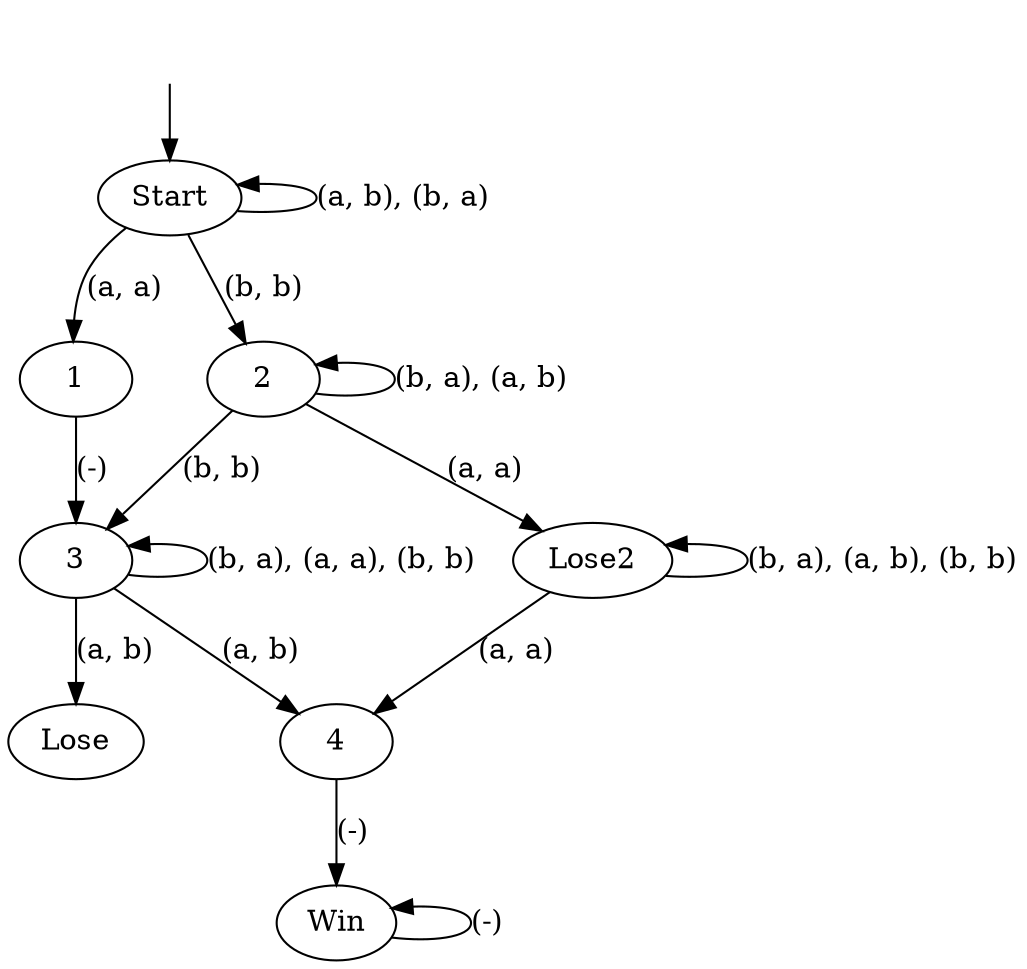 digraph  {
concentrate=False;
nodesep=0.5;
ranksep=0.5;
splines=True;
2373802121776 [label=Win];
2373801572960 [label=Lose];
2373801572480 [label=4];
2373763016928 [label=Start];
2373764980496 [label=1];
2373764926864 [label=2];
2373802121632 [label=Lose2];
2373801940928 [label=3];
hidden [label="", shape=none];
2373802121776 -> 2373802121776  [action="(('a', 'a'), ('b', 'a'), ('a', ','), ('b', ','), ('a', ' '), ('b', ' '), ('a', 'b'), ('b', 'b'))", dir=back, key="(('a', 'a'), ('b', 'a'), ('a', ','), ('b', ','), ('a', ' '), ('b', ' '), ('a', 'b'), ('b', 'b'))", label="(-)"];
2373801572480 -> 2373802121776  [action="(('a', 'a'), ('b', 'a'), ('a', ','), ('b', ','), ('a', ' '), ('b', ' '), ('a', 'b'), ('b', 'b'))", key="(('a', 'a'), ('b', 'a'), ('a', ','), ('b', ','), ('a', ' '), ('b', ' '), ('a', 'b'), ('b', 'b'))", label="(-)"];
2373763016928 -> 2373764980496  [action="('a', 'a')", key="('a', 'a')", label="(a, a)"];
2373763016928 -> 2373764926864  [action="('b', 'b')", key="('b', 'b')", label="(b, b)"];
2373763016928 -> 2373763016928  [action="(('a', 'b'), ('b', 'a'))", dir=back, key="(('a', 'b'), ('b', 'a'))", label="(a, b), (b, a)"];
2373764980496 -> 2373801940928  [action="(('a', 'a'), ('b', 'a'), ('a', ','), ('b', ','), ('a', ' '), ('b', ' '), ('a', 'b'), ('b', 'b'))", key="(('a', 'a'), ('b', 'a'), ('a', ','), ('b', ','), ('a', ' '), ('b', ' '), ('a', 'b'), ('b', 'b'))", label="(-)"];
2373764926864 -> 2373801940928  [action="('b', 'b')", key="('b', 'b')", label="(b, b)"];
2373764926864 -> 2373802121632  [action="('a', 'a')", key="('a', 'a')", label="(a, a)"];
2373764926864 -> 2373764926864  [action="(('b', 'a'), ('a', 'b'))", dir=back, key="(('b', 'a'), ('a', 'b'))", label="(b, a), (a, b)"];
2373802121632 -> 2373801572480  [action="('a', 'a')", key="('a', 'a')", label="(a, a)"];
2373802121632 -> 2373802121632  [action="(('b', 'a'), ('a', 'b'), ('b', 'b'))", dir=back, key="(('b', 'a'), ('a', 'b'), ('b', 'b'))", label="(b, a), (a, b), (b, b)"];
2373801940928 -> 2373801572960  [action="('a', 'b')", key="('a', 'b')", label="(a, b)"];
2373801940928 -> 2373801572480  [action="('a', 'b')", key="('a', 'b')", label="(a, b)"];
2373801940928 -> 2373801940928  [action="(('b', 'a'), ('a', 'a'), ('b', 'b'))", dir=back, key="(('b', 'a'), ('a', 'a'), ('b', 'b'))", label="(b, a), (a, a), (b, b)"];
hidden -> 2373763016928  [key=0];
}
